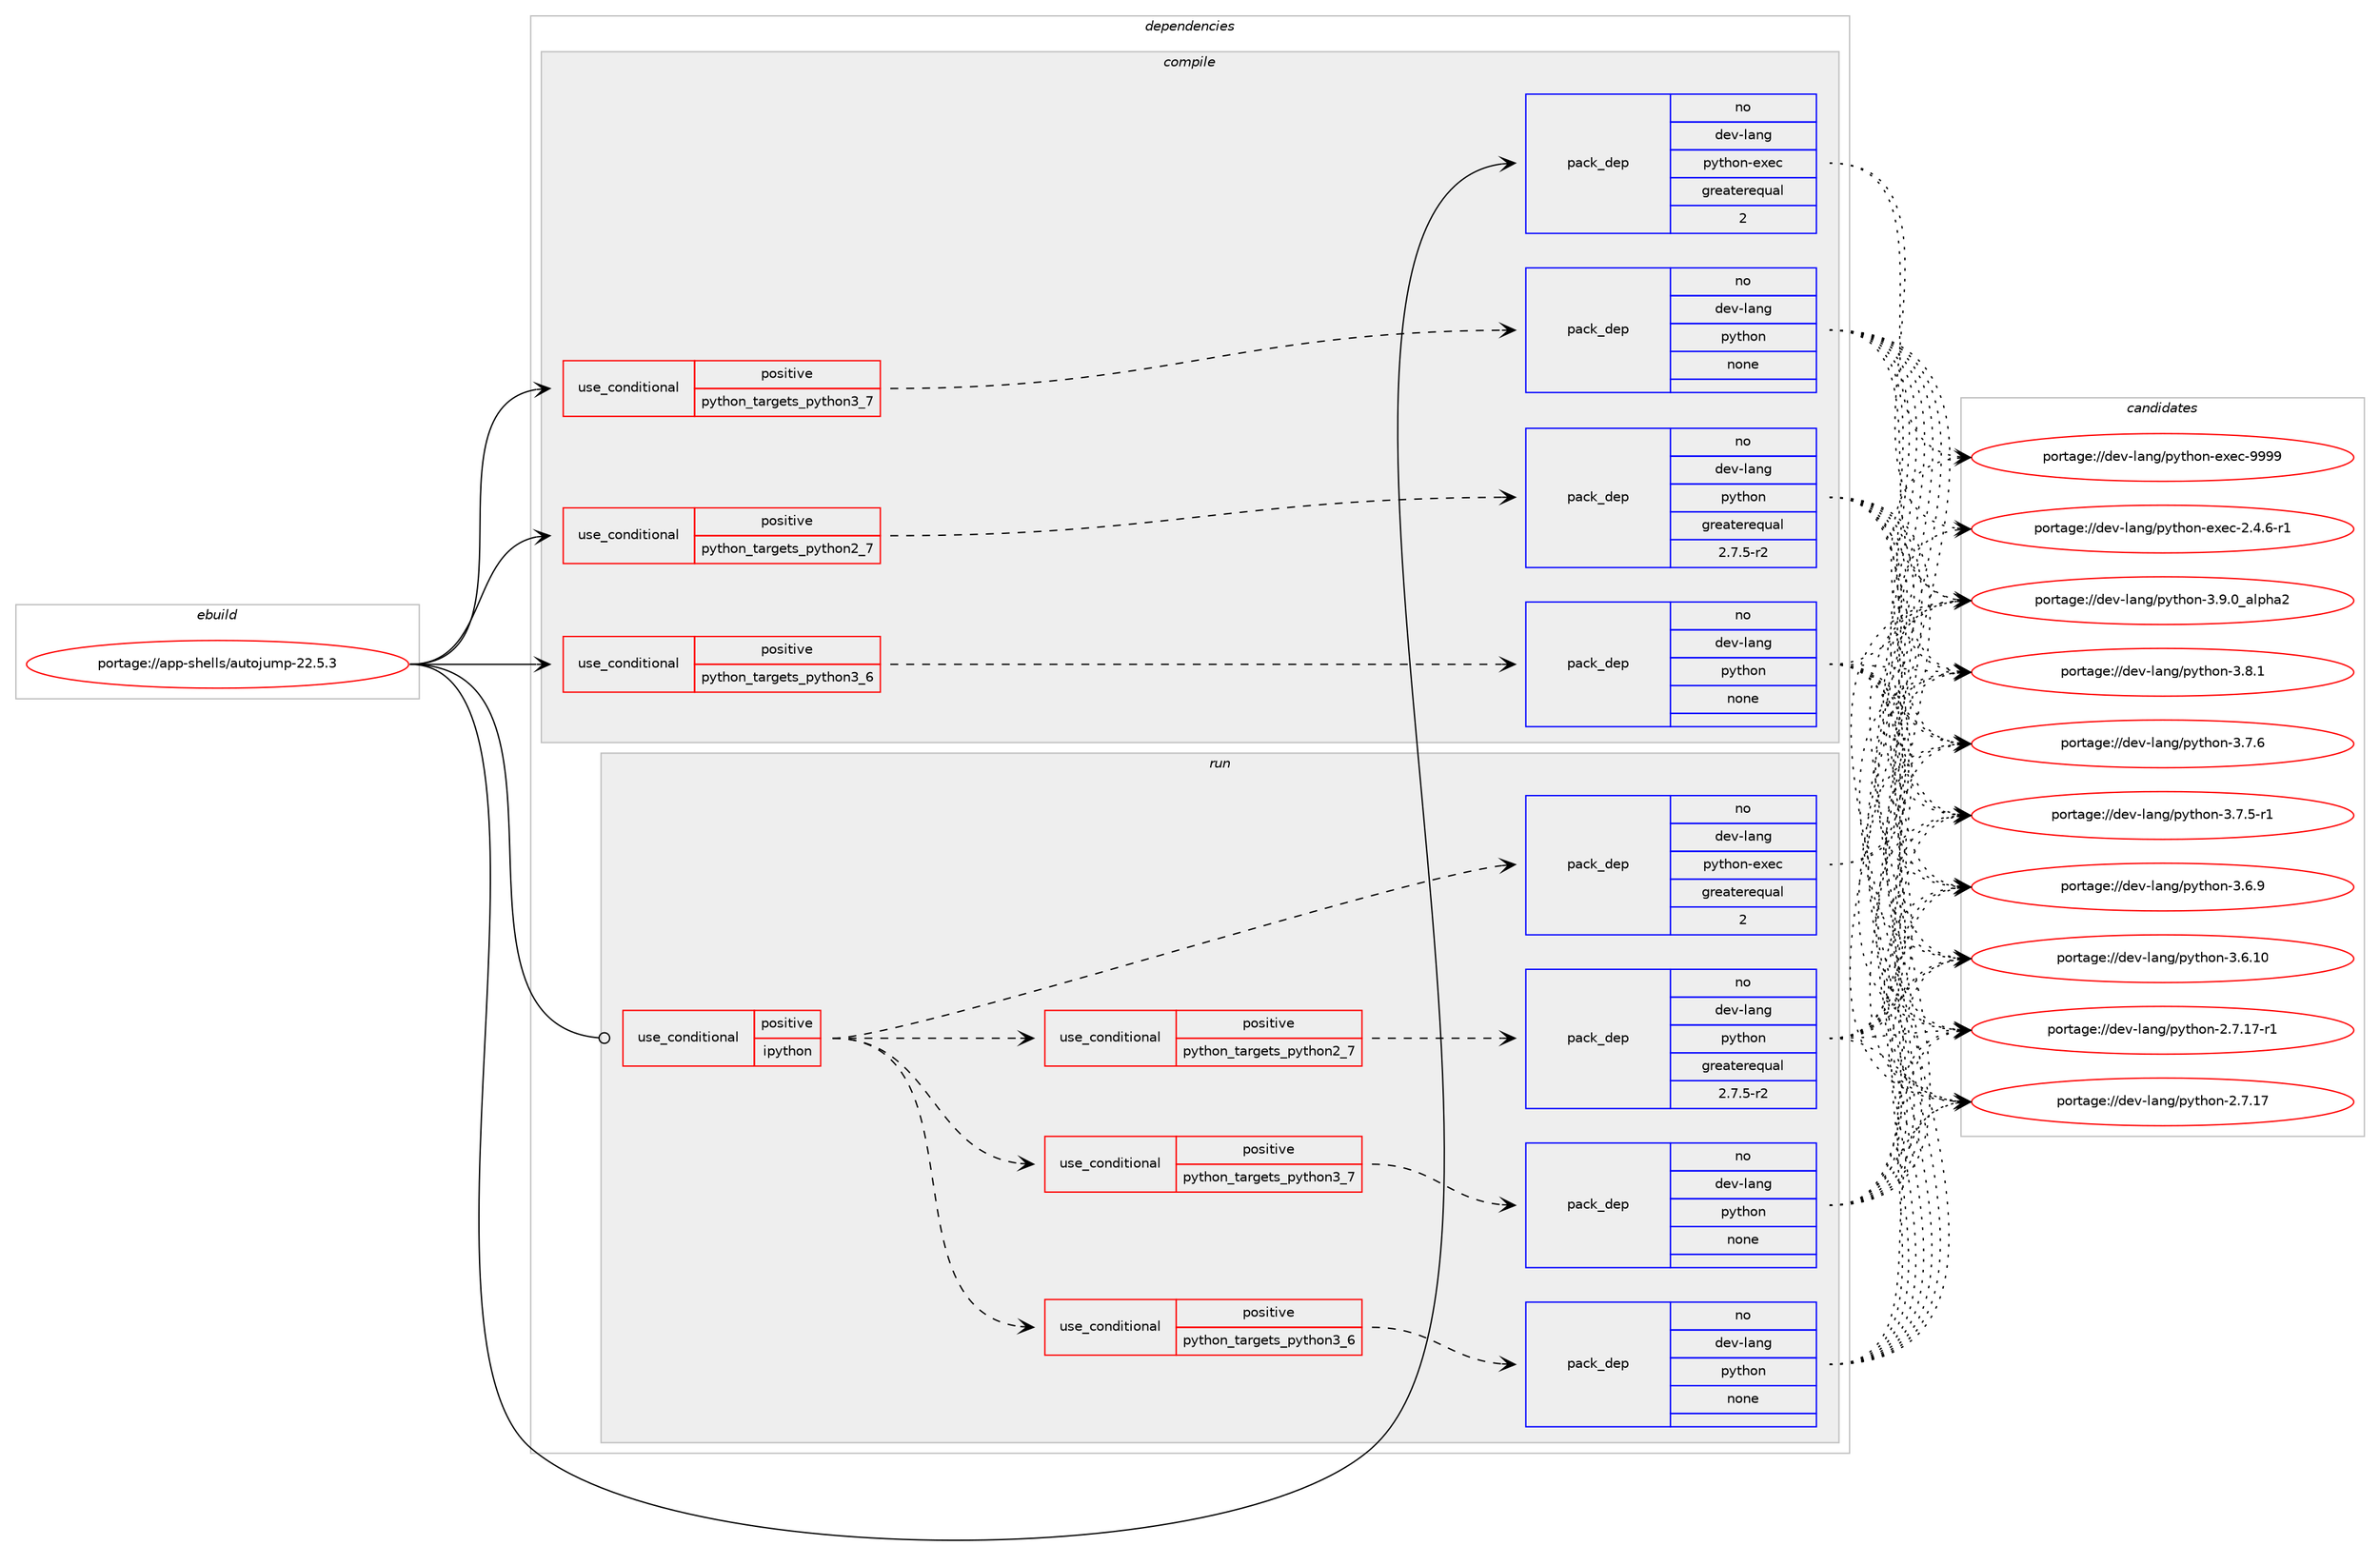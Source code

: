 digraph prolog {

# *************
# Graph options
# *************

newrank=true;
concentrate=true;
compound=true;
graph [rankdir=LR,fontname=Helvetica,fontsize=10,ranksep=1.5];#, ranksep=2.5, nodesep=0.2];
edge  [arrowhead=vee];
node  [fontname=Helvetica,fontsize=10];

# **********
# The ebuild
# **********

subgraph cluster_leftcol {
color=gray;
label=<<i>ebuild</i>>;
id [label="portage://app-shells/autojump-22.5.3", color=red, width=4, href="../app-shells/autojump-22.5.3.svg"];
}

# ****************
# The dependencies
# ****************

subgraph cluster_midcol {
color=gray;
label=<<i>dependencies</i>>;
subgraph cluster_compile {
fillcolor="#eeeeee";
style=filled;
label=<<i>compile</i>>;
subgraph cond140899 {
dependency600670 [label=<<TABLE BORDER="0" CELLBORDER="1" CELLSPACING="0" CELLPADDING="4"><TR><TD ROWSPAN="3" CELLPADDING="10">use_conditional</TD></TR><TR><TD>positive</TD></TR><TR><TD>python_targets_python2_7</TD></TR></TABLE>>, shape=none, color=red];
subgraph pack451753 {
dependency600671 [label=<<TABLE BORDER="0" CELLBORDER="1" CELLSPACING="0" CELLPADDING="4" WIDTH="220"><TR><TD ROWSPAN="6" CELLPADDING="30">pack_dep</TD></TR><TR><TD WIDTH="110">no</TD></TR><TR><TD>dev-lang</TD></TR><TR><TD>python</TD></TR><TR><TD>greaterequal</TD></TR><TR><TD>2.7.5-r2</TD></TR></TABLE>>, shape=none, color=blue];
}
dependency600670:e -> dependency600671:w [weight=20,style="dashed",arrowhead="vee"];
}
id:e -> dependency600670:w [weight=20,style="solid",arrowhead="vee"];
subgraph cond140900 {
dependency600672 [label=<<TABLE BORDER="0" CELLBORDER="1" CELLSPACING="0" CELLPADDING="4"><TR><TD ROWSPAN="3" CELLPADDING="10">use_conditional</TD></TR><TR><TD>positive</TD></TR><TR><TD>python_targets_python3_6</TD></TR></TABLE>>, shape=none, color=red];
subgraph pack451754 {
dependency600673 [label=<<TABLE BORDER="0" CELLBORDER="1" CELLSPACING="0" CELLPADDING="4" WIDTH="220"><TR><TD ROWSPAN="6" CELLPADDING="30">pack_dep</TD></TR><TR><TD WIDTH="110">no</TD></TR><TR><TD>dev-lang</TD></TR><TR><TD>python</TD></TR><TR><TD>none</TD></TR><TR><TD></TD></TR></TABLE>>, shape=none, color=blue];
}
dependency600672:e -> dependency600673:w [weight=20,style="dashed",arrowhead="vee"];
}
id:e -> dependency600672:w [weight=20,style="solid",arrowhead="vee"];
subgraph cond140901 {
dependency600674 [label=<<TABLE BORDER="0" CELLBORDER="1" CELLSPACING="0" CELLPADDING="4"><TR><TD ROWSPAN="3" CELLPADDING="10">use_conditional</TD></TR><TR><TD>positive</TD></TR><TR><TD>python_targets_python3_7</TD></TR></TABLE>>, shape=none, color=red];
subgraph pack451755 {
dependency600675 [label=<<TABLE BORDER="0" CELLBORDER="1" CELLSPACING="0" CELLPADDING="4" WIDTH="220"><TR><TD ROWSPAN="6" CELLPADDING="30">pack_dep</TD></TR><TR><TD WIDTH="110">no</TD></TR><TR><TD>dev-lang</TD></TR><TR><TD>python</TD></TR><TR><TD>none</TD></TR><TR><TD></TD></TR></TABLE>>, shape=none, color=blue];
}
dependency600674:e -> dependency600675:w [weight=20,style="dashed",arrowhead="vee"];
}
id:e -> dependency600674:w [weight=20,style="solid",arrowhead="vee"];
subgraph pack451756 {
dependency600676 [label=<<TABLE BORDER="0" CELLBORDER="1" CELLSPACING="0" CELLPADDING="4" WIDTH="220"><TR><TD ROWSPAN="6" CELLPADDING="30">pack_dep</TD></TR><TR><TD WIDTH="110">no</TD></TR><TR><TD>dev-lang</TD></TR><TR><TD>python-exec</TD></TR><TR><TD>greaterequal</TD></TR><TR><TD>2</TD></TR></TABLE>>, shape=none, color=blue];
}
id:e -> dependency600676:w [weight=20,style="solid",arrowhead="vee"];
}
subgraph cluster_compileandrun {
fillcolor="#eeeeee";
style=filled;
label=<<i>compile and run</i>>;
}
subgraph cluster_run {
fillcolor="#eeeeee";
style=filled;
label=<<i>run</i>>;
subgraph cond140902 {
dependency600677 [label=<<TABLE BORDER="0" CELLBORDER="1" CELLSPACING="0" CELLPADDING="4"><TR><TD ROWSPAN="3" CELLPADDING="10">use_conditional</TD></TR><TR><TD>positive</TD></TR><TR><TD>ipython</TD></TR></TABLE>>, shape=none, color=red];
subgraph cond140903 {
dependency600678 [label=<<TABLE BORDER="0" CELLBORDER="1" CELLSPACING="0" CELLPADDING="4"><TR><TD ROWSPAN="3" CELLPADDING="10">use_conditional</TD></TR><TR><TD>positive</TD></TR><TR><TD>python_targets_python2_7</TD></TR></TABLE>>, shape=none, color=red];
subgraph pack451757 {
dependency600679 [label=<<TABLE BORDER="0" CELLBORDER="1" CELLSPACING="0" CELLPADDING="4" WIDTH="220"><TR><TD ROWSPAN="6" CELLPADDING="30">pack_dep</TD></TR><TR><TD WIDTH="110">no</TD></TR><TR><TD>dev-lang</TD></TR><TR><TD>python</TD></TR><TR><TD>greaterequal</TD></TR><TR><TD>2.7.5-r2</TD></TR></TABLE>>, shape=none, color=blue];
}
dependency600678:e -> dependency600679:w [weight=20,style="dashed",arrowhead="vee"];
}
dependency600677:e -> dependency600678:w [weight=20,style="dashed",arrowhead="vee"];
subgraph cond140904 {
dependency600680 [label=<<TABLE BORDER="0" CELLBORDER="1" CELLSPACING="0" CELLPADDING="4"><TR><TD ROWSPAN="3" CELLPADDING="10">use_conditional</TD></TR><TR><TD>positive</TD></TR><TR><TD>python_targets_python3_6</TD></TR></TABLE>>, shape=none, color=red];
subgraph pack451758 {
dependency600681 [label=<<TABLE BORDER="0" CELLBORDER="1" CELLSPACING="0" CELLPADDING="4" WIDTH="220"><TR><TD ROWSPAN="6" CELLPADDING="30">pack_dep</TD></TR><TR><TD WIDTH="110">no</TD></TR><TR><TD>dev-lang</TD></TR><TR><TD>python</TD></TR><TR><TD>none</TD></TR><TR><TD></TD></TR></TABLE>>, shape=none, color=blue];
}
dependency600680:e -> dependency600681:w [weight=20,style="dashed",arrowhead="vee"];
}
dependency600677:e -> dependency600680:w [weight=20,style="dashed",arrowhead="vee"];
subgraph cond140905 {
dependency600682 [label=<<TABLE BORDER="0" CELLBORDER="1" CELLSPACING="0" CELLPADDING="4"><TR><TD ROWSPAN="3" CELLPADDING="10">use_conditional</TD></TR><TR><TD>positive</TD></TR><TR><TD>python_targets_python3_7</TD></TR></TABLE>>, shape=none, color=red];
subgraph pack451759 {
dependency600683 [label=<<TABLE BORDER="0" CELLBORDER="1" CELLSPACING="0" CELLPADDING="4" WIDTH="220"><TR><TD ROWSPAN="6" CELLPADDING="30">pack_dep</TD></TR><TR><TD WIDTH="110">no</TD></TR><TR><TD>dev-lang</TD></TR><TR><TD>python</TD></TR><TR><TD>none</TD></TR><TR><TD></TD></TR></TABLE>>, shape=none, color=blue];
}
dependency600682:e -> dependency600683:w [weight=20,style="dashed",arrowhead="vee"];
}
dependency600677:e -> dependency600682:w [weight=20,style="dashed",arrowhead="vee"];
subgraph pack451760 {
dependency600684 [label=<<TABLE BORDER="0" CELLBORDER="1" CELLSPACING="0" CELLPADDING="4" WIDTH="220"><TR><TD ROWSPAN="6" CELLPADDING="30">pack_dep</TD></TR><TR><TD WIDTH="110">no</TD></TR><TR><TD>dev-lang</TD></TR><TR><TD>python-exec</TD></TR><TR><TD>greaterequal</TD></TR><TR><TD>2</TD></TR></TABLE>>, shape=none, color=blue];
}
dependency600677:e -> dependency600684:w [weight=20,style="dashed",arrowhead="vee"];
}
id:e -> dependency600677:w [weight=20,style="solid",arrowhead="odot"];
}
}

# **************
# The candidates
# **************

subgraph cluster_choices {
rank=same;
color=gray;
label=<<i>candidates</i>>;

subgraph choice451753 {
color=black;
nodesep=1;
choice10010111845108971101034711212111610411111045514657464895971081121049750 [label="portage://dev-lang/python-3.9.0_alpha2", color=red, width=4,href="../dev-lang/python-3.9.0_alpha2.svg"];
choice100101118451089711010347112121116104111110455146564649 [label="portage://dev-lang/python-3.8.1", color=red, width=4,href="../dev-lang/python-3.8.1.svg"];
choice100101118451089711010347112121116104111110455146554654 [label="portage://dev-lang/python-3.7.6", color=red, width=4,href="../dev-lang/python-3.7.6.svg"];
choice1001011184510897110103471121211161041111104551465546534511449 [label="portage://dev-lang/python-3.7.5-r1", color=red, width=4,href="../dev-lang/python-3.7.5-r1.svg"];
choice100101118451089711010347112121116104111110455146544657 [label="portage://dev-lang/python-3.6.9", color=red, width=4,href="../dev-lang/python-3.6.9.svg"];
choice10010111845108971101034711212111610411111045514654464948 [label="portage://dev-lang/python-3.6.10", color=red, width=4,href="../dev-lang/python-3.6.10.svg"];
choice100101118451089711010347112121116104111110455046554649554511449 [label="portage://dev-lang/python-2.7.17-r1", color=red, width=4,href="../dev-lang/python-2.7.17-r1.svg"];
choice10010111845108971101034711212111610411111045504655464955 [label="portage://dev-lang/python-2.7.17", color=red, width=4,href="../dev-lang/python-2.7.17.svg"];
dependency600671:e -> choice10010111845108971101034711212111610411111045514657464895971081121049750:w [style=dotted,weight="100"];
dependency600671:e -> choice100101118451089711010347112121116104111110455146564649:w [style=dotted,weight="100"];
dependency600671:e -> choice100101118451089711010347112121116104111110455146554654:w [style=dotted,weight="100"];
dependency600671:e -> choice1001011184510897110103471121211161041111104551465546534511449:w [style=dotted,weight="100"];
dependency600671:e -> choice100101118451089711010347112121116104111110455146544657:w [style=dotted,weight="100"];
dependency600671:e -> choice10010111845108971101034711212111610411111045514654464948:w [style=dotted,weight="100"];
dependency600671:e -> choice100101118451089711010347112121116104111110455046554649554511449:w [style=dotted,weight="100"];
dependency600671:e -> choice10010111845108971101034711212111610411111045504655464955:w [style=dotted,weight="100"];
}
subgraph choice451754 {
color=black;
nodesep=1;
choice10010111845108971101034711212111610411111045514657464895971081121049750 [label="portage://dev-lang/python-3.9.0_alpha2", color=red, width=4,href="../dev-lang/python-3.9.0_alpha2.svg"];
choice100101118451089711010347112121116104111110455146564649 [label="portage://dev-lang/python-3.8.1", color=red, width=4,href="../dev-lang/python-3.8.1.svg"];
choice100101118451089711010347112121116104111110455146554654 [label="portage://dev-lang/python-3.7.6", color=red, width=4,href="../dev-lang/python-3.7.6.svg"];
choice1001011184510897110103471121211161041111104551465546534511449 [label="portage://dev-lang/python-3.7.5-r1", color=red, width=4,href="../dev-lang/python-3.7.5-r1.svg"];
choice100101118451089711010347112121116104111110455146544657 [label="portage://dev-lang/python-3.6.9", color=red, width=4,href="../dev-lang/python-3.6.9.svg"];
choice10010111845108971101034711212111610411111045514654464948 [label="portage://dev-lang/python-3.6.10", color=red, width=4,href="../dev-lang/python-3.6.10.svg"];
choice100101118451089711010347112121116104111110455046554649554511449 [label="portage://dev-lang/python-2.7.17-r1", color=red, width=4,href="../dev-lang/python-2.7.17-r1.svg"];
choice10010111845108971101034711212111610411111045504655464955 [label="portage://dev-lang/python-2.7.17", color=red, width=4,href="../dev-lang/python-2.7.17.svg"];
dependency600673:e -> choice10010111845108971101034711212111610411111045514657464895971081121049750:w [style=dotted,weight="100"];
dependency600673:e -> choice100101118451089711010347112121116104111110455146564649:w [style=dotted,weight="100"];
dependency600673:e -> choice100101118451089711010347112121116104111110455146554654:w [style=dotted,weight="100"];
dependency600673:e -> choice1001011184510897110103471121211161041111104551465546534511449:w [style=dotted,weight="100"];
dependency600673:e -> choice100101118451089711010347112121116104111110455146544657:w [style=dotted,weight="100"];
dependency600673:e -> choice10010111845108971101034711212111610411111045514654464948:w [style=dotted,weight="100"];
dependency600673:e -> choice100101118451089711010347112121116104111110455046554649554511449:w [style=dotted,weight="100"];
dependency600673:e -> choice10010111845108971101034711212111610411111045504655464955:w [style=dotted,weight="100"];
}
subgraph choice451755 {
color=black;
nodesep=1;
choice10010111845108971101034711212111610411111045514657464895971081121049750 [label="portage://dev-lang/python-3.9.0_alpha2", color=red, width=4,href="../dev-lang/python-3.9.0_alpha2.svg"];
choice100101118451089711010347112121116104111110455146564649 [label="portage://dev-lang/python-3.8.1", color=red, width=4,href="../dev-lang/python-3.8.1.svg"];
choice100101118451089711010347112121116104111110455146554654 [label="portage://dev-lang/python-3.7.6", color=red, width=4,href="../dev-lang/python-3.7.6.svg"];
choice1001011184510897110103471121211161041111104551465546534511449 [label="portage://dev-lang/python-3.7.5-r1", color=red, width=4,href="../dev-lang/python-3.7.5-r1.svg"];
choice100101118451089711010347112121116104111110455146544657 [label="portage://dev-lang/python-3.6.9", color=red, width=4,href="../dev-lang/python-3.6.9.svg"];
choice10010111845108971101034711212111610411111045514654464948 [label="portage://dev-lang/python-3.6.10", color=red, width=4,href="../dev-lang/python-3.6.10.svg"];
choice100101118451089711010347112121116104111110455046554649554511449 [label="portage://dev-lang/python-2.7.17-r1", color=red, width=4,href="../dev-lang/python-2.7.17-r1.svg"];
choice10010111845108971101034711212111610411111045504655464955 [label="portage://dev-lang/python-2.7.17", color=red, width=4,href="../dev-lang/python-2.7.17.svg"];
dependency600675:e -> choice10010111845108971101034711212111610411111045514657464895971081121049750:w [style=dotted,weight="100"];
dependency600675:e -> choice100101118451089711010347112121116104111110455146564649:w [style=dotted,weight="100"];
dependency600675:e -> choice100101118451089711010347112121116104111110455146554654:w [style=dotted,weight="100"];
dependency600675:e -> choice1001011184510897110103471121211161041111104551465546534511449:w [style=dotted,weight="100"];
dependency600675:e -> choice100101118451089711010347112121116104111110455146544657:w [style=dotted,weight="100"];
dependency600675:e -> choice10010111845108971101034711212111610411111045514654464948:w [style=dotted,weight="100"];
dependency600675:e -> choice100101118451089711010347112121116104111110455046554649554511449:w [style=dotted,weight="100"];
dependency600675:e -> choice10010111845108971101034711212111610411111045504655464955:w [style=dotted,weight="100"];
}
subgraph choice451756 {
color=black;
nodesep=1;
choice10010111845108971101034711212111610411111045101120101994557575757 [label="portage://dev-lang/python-exec-9999", color=red, width=4,href="../dev-lang/python-exec-9999.svg"];
choice10010111845108971101034711212111610411111045101120101994550465246544511449 [label="portage://dev-lang/python-exec-2.4.6-r1", color=red, width=4,href="../dev-lang/python-exec-2.4.6-r1.svg"];
dependency600676:e -> choice10010111845108971101034711212111610411111045101120101994557575757:w [style=dotted,weight="100"];
dependency600676:e -> choice10010111845108971101034711212111610411111045101120101994550465246544511449:w [style=dotted,weight="100"];
}
subgraph choice451757 {
color=black;
nodesep=1;
choice10010111845108971101034711212111610411111045514657464895971081121049750 [label="portage://dev-lang/python-3.9.0_alpha2", color=red, width=4,href="../dev-lang/python-3.9.0_alpha2.svg"];
choice100101118451089711010347112121116104111110455146564649 [label="portage://dev-lang/python-3.8.1", color=red, width=4,href="../dev-lang/python-3.8.1.svg"];
choice100101118451089711010347112121116104111110455146554654 [label="portage://dev-lang/python-3.7.6", color=red, width=4,href="../dev-lang/python-3.7.6.svg"];
choice1001011184510897110103471121211161041111104551465546534511449 [label="portage://dev-lang/python-3.7.5-r1", color=red, width=4,href="../dev-lang/python-3.7.5-r1.svg"];
choice100101118451089711010347112121116104111110455146544657 [label="portage://dev-lang/python-3.6.9", color=red, width=4,href="../dev-lang/python-3.6.9.svg"];
choice10010111845108971101034711212111610411111045514654464948 [label="portage://dev-lang/python-3.6.10", color=red, width=4,href="../dev-lang/python-3.6.10.svg"];
choice100101118451089711010347112121116104111110455046554649554511449 [label="portage://dev-lang/python-2.7.17-r1", color=red, width=4,href="../dev-lang/python-2.7.17-r1.svg"];
choice10010111845108971101034711212111610411111045504655464955 [label="portage://dev-lang/python-2.7.17", color=red, width=4,href="../dev-lang/python-2.7.17.svg"];
dependency600679:e -> choice10010111845108971101034711212111610411111045514657464895971081121049750:w [style=dotted,weight="100"];
dependency600679:e -> choice100101118451089711010347112121116104111110455146564649:w [style=dotted,weight="100"];
dependency600679:e -> choice100101118451089711010347112121116104111110455146554654:w [style=dotted,weight="100"];
dependency600679:e -> choice1001011184510897110103471121211161041111104551465546534511449:w [style=dotted,weight="100"];
dependency600679:e -> choice100101118451089711010347112121116104111110455146544657:w [style=dotted,weight="100"];
dependency600679:e -> choice10010111845108971101034711212111610411111045514654464948:w [style=dotted,weight="100"];
dependency600679:e -> choice100101118451089711010347112121116104111110455046554649554511449:w [style=dotted,weight="100"];
dependency600679:e -> choice10010111845108971101034711212111610411111045504655464955:w [style=dotted,weight="100"];
}
subgraph choice451758 {
color=black;
nodesep=1;
choice10010111845108971101034711212111610411111045514657464895971081121049750 [label="portage://dev-lang/python-3.9.0_alpha2", color=red, width=4,href="../dev-lang/python-3.9.0_alpha2.svg"];
choice100101118451089711010347112121116104111110455146564649 [label="portage://dev-lang/python-3.8.1", color=red, width=4,href="../dev-lang/python-3.8.1.svg"];
choice100101118451089711010347112121116104111110455146554654 [label="portage://dev-lang/python-3.7.6", color=red, width=4,href="../dev-lang/python-3.7.6.svg"];
choice1001011184510897110103471121211161041111104551465546534511449 [label="portage://dev-lang/python-3.7.5-r1", color=red, width=4,href="../dev-lang/python-3.7.5-r1.svg"];
choice100101118451089711010347112121116104111110455146544657 [label="portage://dev-lang/python-3.6.9", color=red, width=4,href="../dev-lang/python-3.6.9.svg"];
choice10010111845108971101034711212111610411111045514654464948 [label="portage://dev-lang/python-3.6.10", color=red, width=4,href="../dev-lang/python-3.6.10.svg"];
choice100101118451089711010347112121116104111110455046554649554511449 [label="portage://dev-lang/python-2.7.17-r1", color=red, width=4,href="../dev-lang/python-2.7.17-r1.svg"];
choice10010111845108971101034711212111610411111045504655464955 [label="portage://dev-lang/python-2.7.17", color=red, width=4,href="../dev-lang/python-2.7.17.svg"];
dependency600681:e -> choice10010111845108971101034711212111610411111045514657464895971081121049750:w [style=dotted,weight="100"];
dependency600681:e -> choice100101118451089711010347112121116104111110455146564649:w [style=dotted,weight="100"];
dependency600681:e -> choice100101118451089711010347112121116104111110455146554654:w [style=dotted,weight="100"];
dependency600681:e -> choice1001011184510897110103471121211161041111104551465546534511449:w [style=dotted,weight="100"];
dependency600681:e -> choice100101118451089711010347112121116104111110455146544657:w [style=dotted,weight="100"];
dependency600681:e -> choice10010111845108971101034711212111610411111045514654464948:w [style=dotted,weight="100"];
dependency600681:e -> choice100101118451089711010347112121116104111110455046554649554511449:w [style=dotted,weight="100"];
dependency600681:e -> choice10010111845108971101034711212111610411111045504655464955:w [style=dotted,weight="100"];
}
subgraph choice451759 {
color=black;
nodesep=1;
choice10010111845108971101034711212111610411111045514657464895971081121049750 [label="portage://dev-lang/python-3.9.0_alpha2", color=red, width=4,href="../dev-lang/python-3.9.0_alpha2.svg"];
choice100101118451089711010347112121116104111110455146564649 [label="portage://dev-lang/python-3.8.1", color=red, width=4,href="../dev-lang/python-3.8.1.svg"];
choice100101118451089711010347112121116104111110455146554654 [label="portage://dev-lang/python-3.7.6", color=red, width=4,href="../dev-lang/python-3.7.6.svg"];
choice1001011184510897110103471121211161041111104551465546534511449 [label="portage://dev-lang/python-3.7.5-r1", color=red, width=4,href="../dev-lang/python-3.7.5-r1.svg"];
choice100101118451089711010347112121116104111110455146544657 [label="portage://dev-lang/python-3.6.9", color=red, width=4,href="../dev-lang/python-3.6.9.svg"];
choice10010111845108971101034711212111610411111045514654464948 [label="portage://dev-lang/python-3.6.10", color=red, width=4,href="../dev-lang/python-3.6.10.svg"];
choice100101118451089711010347112121116104111110455046554649554511449 [label="portage://dev-lang/python-2.7.17-r1", color=red, width=4,href="../dev-lang/python-2.7.17-r1.svg"];
choice10010111845108971101034711212111610411111045504655464955 [label="portage://dev-lang/python-2.7.17", color=red, width=4,href="../dev-lang/python-2.7.17.svg"];
dependency600683:e -> choice10010111845108971101034711212111610411111045514657464895971081121049750:w [style=dotted,weight="100"];
dependency600683:e -> choice100101118451089711010347112121116104111110455146564649:w [style=dotted,weight="100"];
dependency600683:e -> choice100101118451089711010347112121116104111110455146554654:w [style=dotted,weight="100"];
dependency600683:e -> choice1001011184510897110103471121211161041111104551465546534511449:w [style=dotted,weight="100"];
dependency600683:e -> choice100101118451089711010347112121116104111110455146544657:w [style=dotted,weight="100"];
dependency600683:e -> choice10010111845108971101034711212111610411111045514654464948:w [style=dotted,weight="100"];
dependency600683:e -> choice100101118451089711010347112121116104111110455046554649554511449:w [style=dotted,weight="100"];
dependency600683:e -> choice10010111845108971101034711212111610411111045504655464955:w [style=dotted,weight="100"];
}
subgraph choice451760 {
color=black;
nodesep=1;
choice10010111845108971101034711212111610411111045101120101994557575757 [label="portage://dev-lang/python-exec-9999", color=red, width=4,href="../dev-lang/python-exec-9999.svg"];
choice10010111845108971101034711212111610411111045101120101994550465246544511449 [label="portage://dev-lang/python-exec-2.4.6-r1", color=red, width=4,href="../dev-lang/python-exec-2.4.6-r1.svg"];
dependency600684:e -> choice10010111845108971101034711212111610411111045101120101994557575757:w [style=dotted,weight="100"];
dependency600684:e -> choice10010111845108971101034711212111610411111045101120101994550465246544511449:w [style=dotted,weight="100"];
}
}

}
